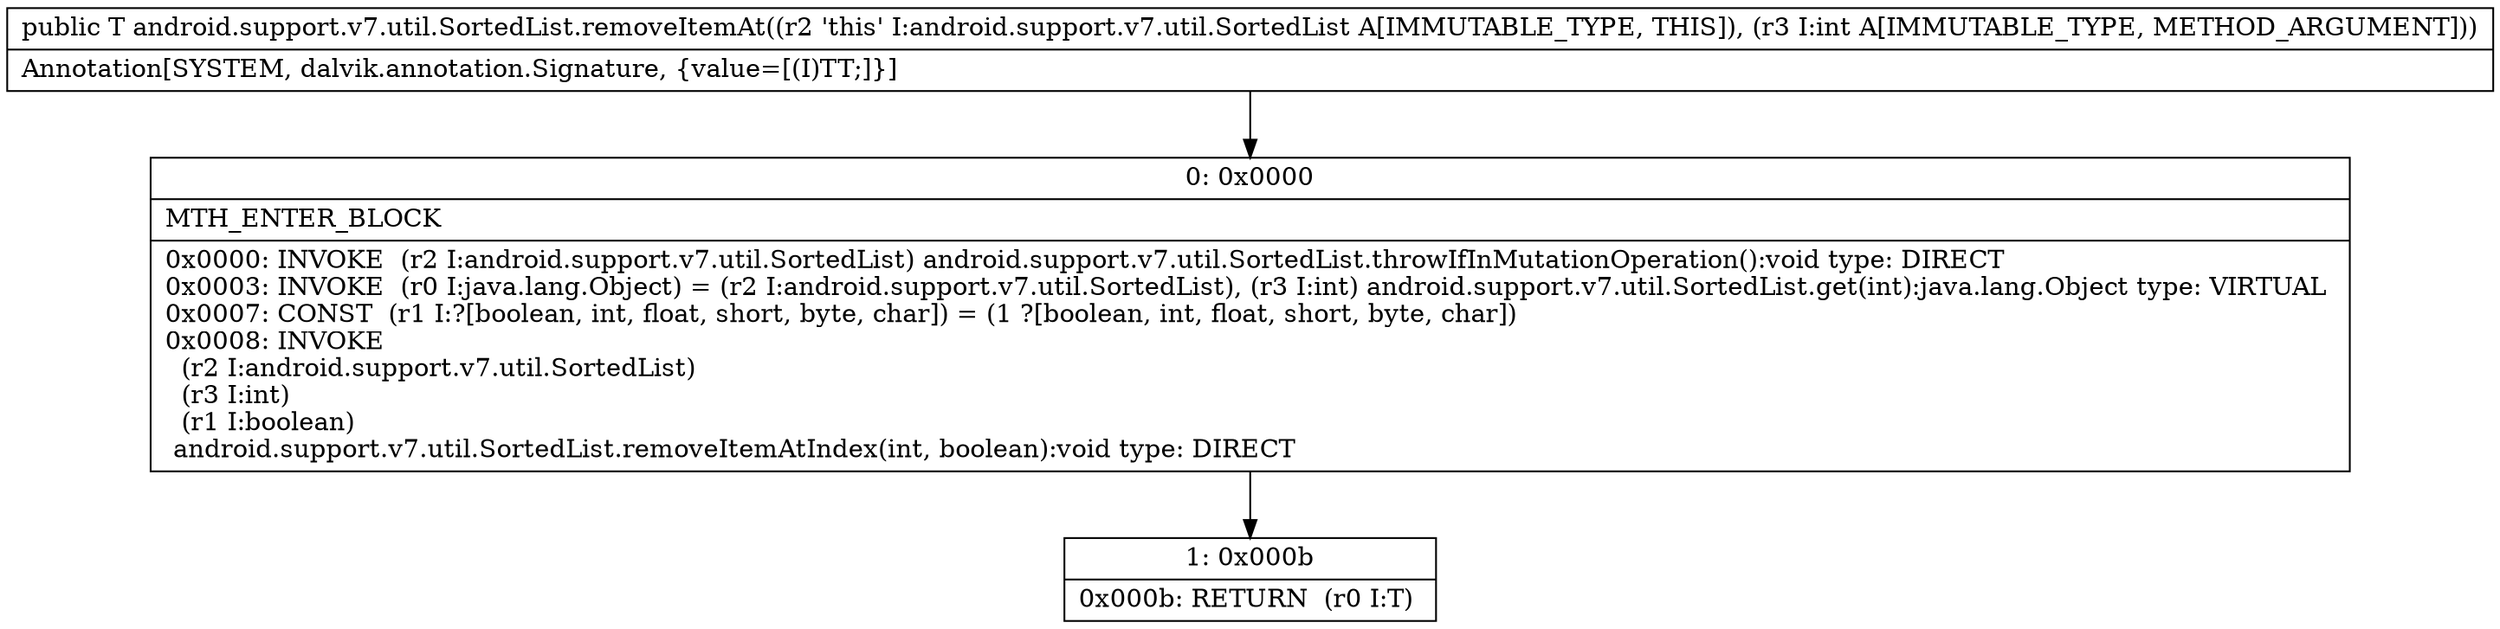 digraph "CFG forandroid.support.v7.util.SortedList.removeItemAt(I)Ljava\/lang\/Object;" {
Node_0 [shape=record,label="{0\:\ 0x0000|MTH_ENTER_BLOCK\l|0x0000: INVOKE  (r2 I:android.support.v7.util.SortedList) android.support.v7.util.SortedList.throwIfInMutationOperation():void type: DIRECT \l0x0003: INVOKE  (r0 I:java.lang.Object) = (r2 I:android.support.v7.util.SortedList), (r3 I:int) android.support.v7.util.SortedList.get(int):java.lang.Object type: VIRTUAL \l0x0007: CONST  (r1 I:?[boolean, int, float, short, byte, char]) = (1 ?[boolean, int, float, short, byte, char]) \l0x0008: INVOKE  \l  (r2 I:android.support.v7.util.SortedList)\l  (r3 I:int)\l  (r1 I:boolean)\l android.support.v7.util.SortedList.removeItemAtIndex(int, boolean):void type: DIRECT \l}"];
Node_1 [shape=record,label="{1\:\ 0x000b|0x000b: RETURN  (r0 I:T) \l}"];
MethodNode[shape=record,label="{public T android.support.v7.util.SortedList.removeItemAt((r2 'this' I:android.support.v7.util.SortedList A[IMMUTABLE_TYPE, THIS]), (r3 I:int A[IMMUTABLE_TYPE, METHOD_ARGUMENT]))  | Annotation[SYSTEM, dalvik.annotation.Signature, \{value=[(I)TT;]\}]\l}"];
MethodNode -> Node_0;
Node_0 -> Node_1;
}

